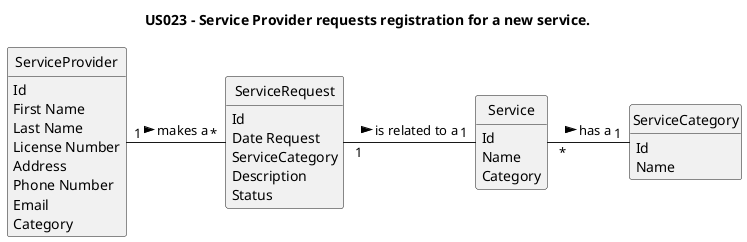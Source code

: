 @startuml
skinparam monochrome true
skinparam packageStyle rectangle
skinparam shadowing false

skinparam classAttributeIconSize 0

hide circle
hide methods

title US023 - Service Provider requests registration for a new service.

class ServiceRequest {
    Id
    Date Request
    ServiceCategory
    Description
    Status
}

class Service {
    Id
    Name
    Category
}

class ServiceCategory {
    Id
    Name
}


class ServiceProvider {
    Id
    First Name
    Last Name
    License Number
    Address
    Phone Number
    Email
    Category
}


ServiceProvider "1   " - "   *" ServiceRequest : makes a >
ServiceRequest " 1   " - "   1" Service : is related to a >
Service " *   " - "   1" ServiceCategory : has a >

@enduml